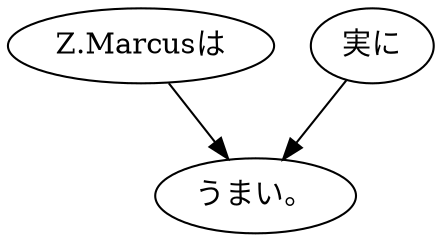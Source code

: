 digraph graph563 {
	node0 [label="Z.Marcusは"];
	node1 [label="実に"];
	node2 [label="うまい。"];
	node0 -> node2;
	node1 -> node2;
}
